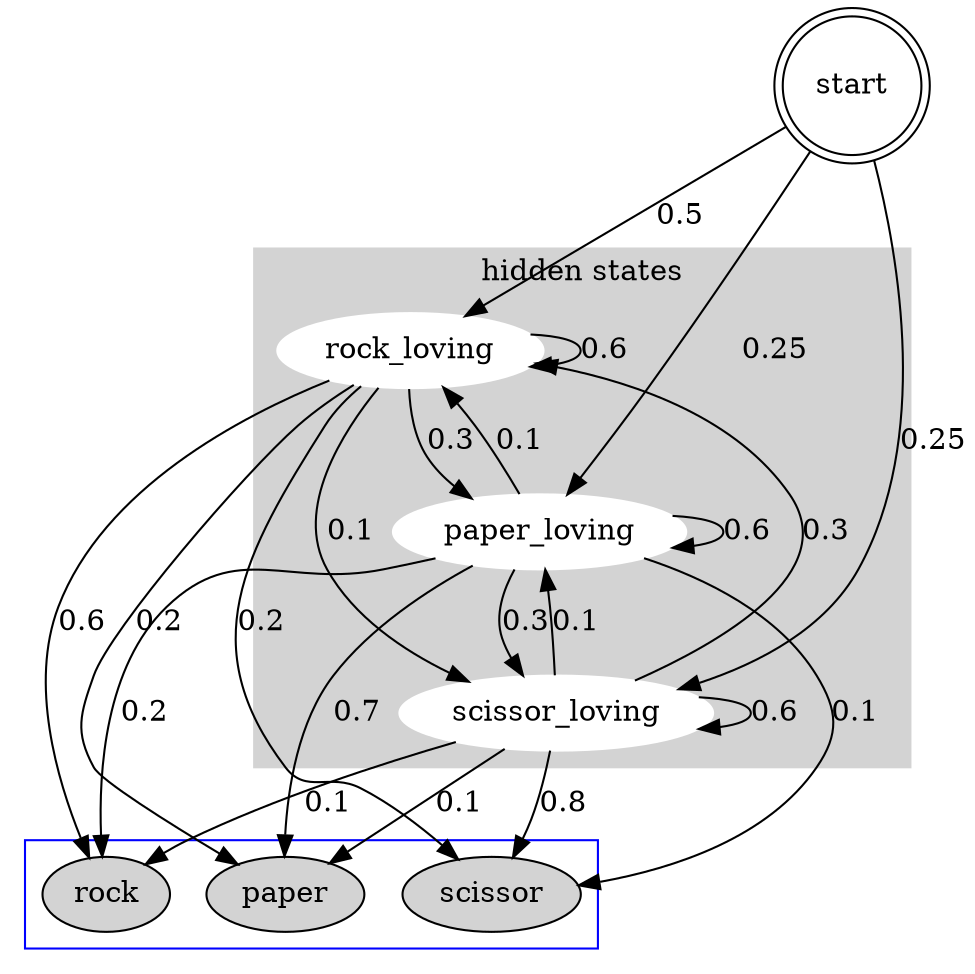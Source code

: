 digraph G {

	subgraph cluster_1 {
rankdir=LR;
		style=filled;
		color=lightgrey;
		node [style=filled,color=white];
		rock_loving -> rock_loving [ label = "0.6" ];
		rock_loving -> paper_loving [ label = "0.3" ];
		rock_loving -> scissor_loving [ label = "0.1" ];
		paper_loving -> rock_loving [label="0.1"];
		paper_loving -> paper_loving [ label = "0.6" ];
		paper_loving -> scissor_loving [ label = "0.3" ];
		scissor_loving -> rock_loving [ label = "0.3" ];
		scissor_loving -> paper_loving  [ label = "0.1" ];
		scissor_loving -> scissor_loving  [ label = "0.6" ];

		label = "hidden states";
	}

	subgraph cluster_2 {
		node [style=filled];

	rock_loving -> rock  [ label = "0.6" ];
	rock_loving -> paper  [ label = "0.2" ];
	rock_loving -> scissor  [ label = "0.2" ];
	paper_loving -> rock  [ label = "0.2" ];
	paper_loving -> paper  [ label = "0.7" ];
	paper_loving -> scissor  [ label = "0.1" ];
	scissor_loving -> rock  [ label = "0.1" ];
	scissor_loving -> paper  [ label = "0.1" ];
	scissor_loving -> scissor  [ label = "0.8" ];
		color=blue;
	}
	start -> rock_loving  [ label = "0.5" ];
	start -> paper_loving  [ label = "0.25" ];
	start -> scissor_loving  [ label = "0.25" ];

	start [shape=doublecircle];


}